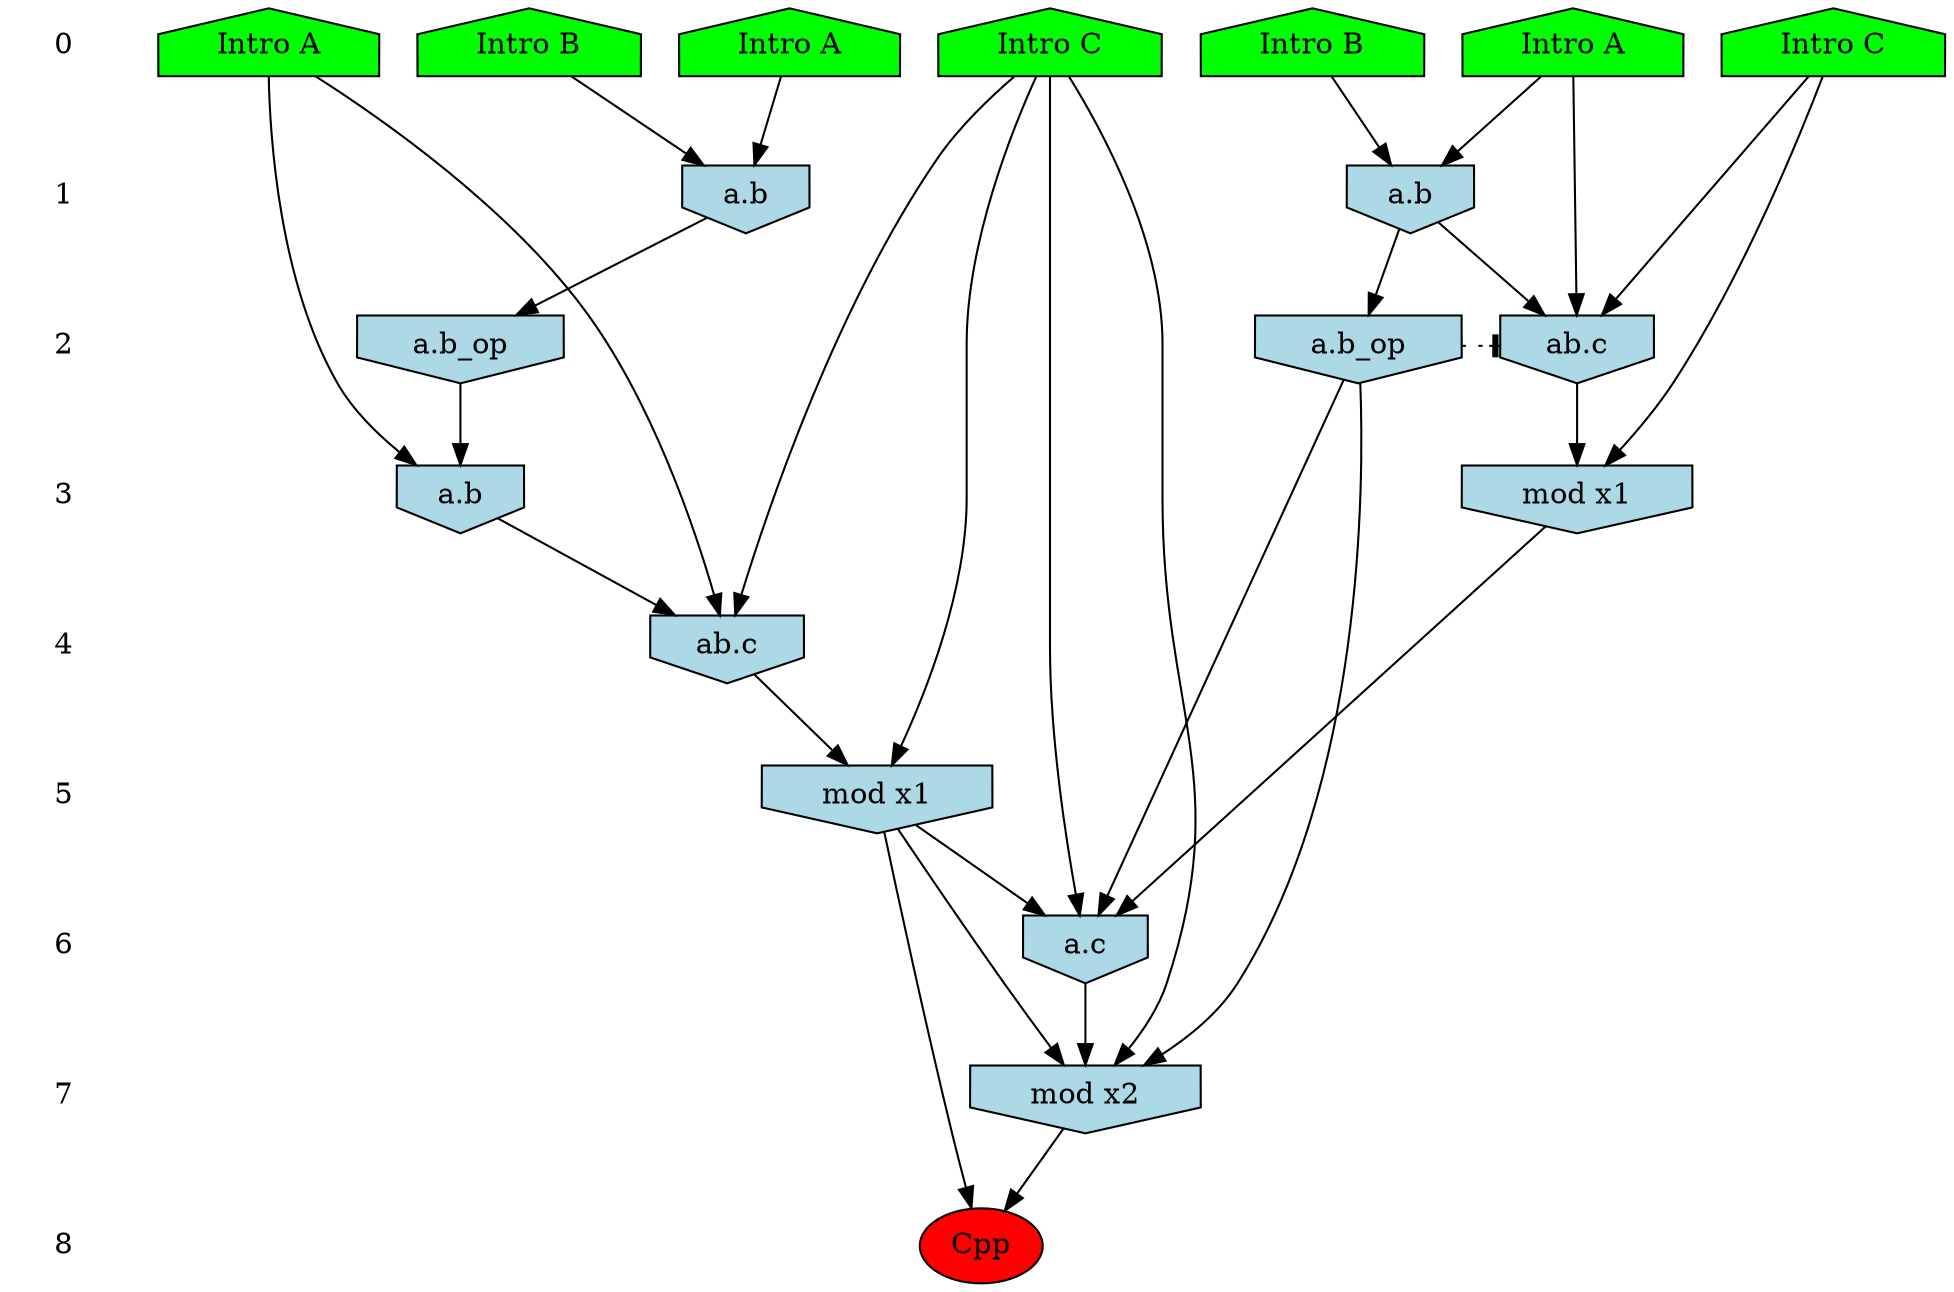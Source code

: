 /* Compression of 1 causal flows obtained in average at 1.593496E+01 t.u */
/* Compressed causal flows were: [2685] */
digraph G{
 ranksep=.5 ; 
{ rank = same ; "0" [shape=plaintext] ; node_1 [label ="Intro A", shape=house, style=filled, fillcolor=green] ;
node_2 [label ="Intro B", shape=house, style=filled, fillcolor=green] ;
node_3 [label ="Intro A", shape=house, style=filled, fillcolor=green] ;
node_4 [label ="Intro A", shape=house, style=filled, fillcolor=green] ;
node_5 [label ="Intro B", shape=house, style=filled, fillcolor=green] ;
node_6 [label ="Intro C", shape=house, style=filled, fillcolor=green] ;
node_7 [label ="Intro C", shape=house, style=filled, fillcolor=green] ;
}
{ rank = same ; "1" [shape=plaintext] ; node_8 [label="a.b", shape=invhouse, style=filled, fillcolor = lightblue] ;
node_10 [label="a.b", shape=invhouse, style=filled, fillcolor = lightblue] ;
}
{ rank = same ; "2" [shape=plaintext] ; node_9 [label="a.b_op", shape=invhouse, style=filled, fillcolor = lightblue] ;
node_11 [label="ab.c", shape=invhouse, style=filled, fillcolor = lightblue] ;
node_14 [label="a.b_op", shape=invhouse, style=filled, fillcolor = lightblue] ;
}
{ rank = same ; "3" [shape=plaintext] ; node_12 [label="a.b", shape=invhouse, style=filled, fillcolor = lightblue] ;
node_15 [label="mod x1", shape=invhouse, style=filled, fillcolor = lightblue] ;
}
{ rank = same ; "4" [shape=plaintext] ; node_13 [label="ab.c", shape=invhouse, style=filled, fillcolor = lightblue] ;
}
{ rank = same ; "5" [shape=plaintext] ; node_16 [label="mod x1", shape=invhouse, style=filled, fillcolor = lightblue] ;
}
{ rank = same ; "6" [shape=plaintext] ; node_17 [label="a.c", shape=invhouse, style=filled, fillcolor = lightblue] ;
}
{ rank = same ; "7" [shape=plaintext] ; node_18 [label="mod x2", shape=invhouse, style=filled, fillcolor = lightblue] ;
}
{ rank = same ; "8" [shape=plaintext] ; node_19 [label ="Cpp", style=filled, fillcolor=red] ;
}
"0" -> "1" [style="invis"]; 
"1" -> "2" [style="invis"]; 
"2" -> "3" [style="invis"]; 
"3" -> "4" [style="invis"]; 
"4" -> "5" [style="invis"]; 
"5" -> "6" [style="invis"]; 
"6" -> "7" [style="invis"]; 
"7" -> "8" [style="invis"]; 
node_2 -> node_8
node_4 -> node_8
node_8 -> node_9
node_3 -> node_10
node_5 -> node_10
node_3 -> node_11
node_6 -> node_11
node_10 -> node_11
node_1 -> node_12
node_9 -> node_12
node_1 -> node_13
node_7 -> node_13
node_12 -> node_13
node_10 -> node_14
node_6 -> node_15
node_11 -> node_15
node_7 -> node_16
node_13 -> node_16
node_7 -> node_17
node_14 -> node_17
node_15 -> node_17
node_16 -> node_17
node_7 -> node_18
node_14 -> node_18
node_16 -> node_18
node_17 -> node_18
node_16 -> node_19
node_18 -> node_19
node_14 -> node_11 [style=dotted, arrowhead = tee] 
}
/*
 Dot generation time: 0.000000
*/
